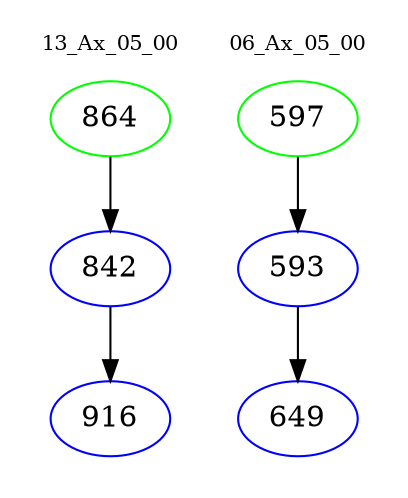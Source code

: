 digraph{
subgraph cluster_0 {
color = white
label = "13_Ax_05_00";
fontsize=10;
T0_864 [label="864", color="green"]
T0_864 -> T0_842 [color="black"]
T0_842 [label="842", color="blue"]
T0_842 -> T0_916 [color="black"]
T0_916 [label="916", color="blue"]
}
subgraph cluster_1 {
color = white
label = "06_Ax_05_00";
fontsize=10;
T1_597 [label="597", color="green"]
T1_597 -> T1_593 [color="black"]
T1_593 [label="593", color="blue"]
T1_593 -> T1_649 [color="black"]
T1_649 [label="649", color="blue"]
}
}
